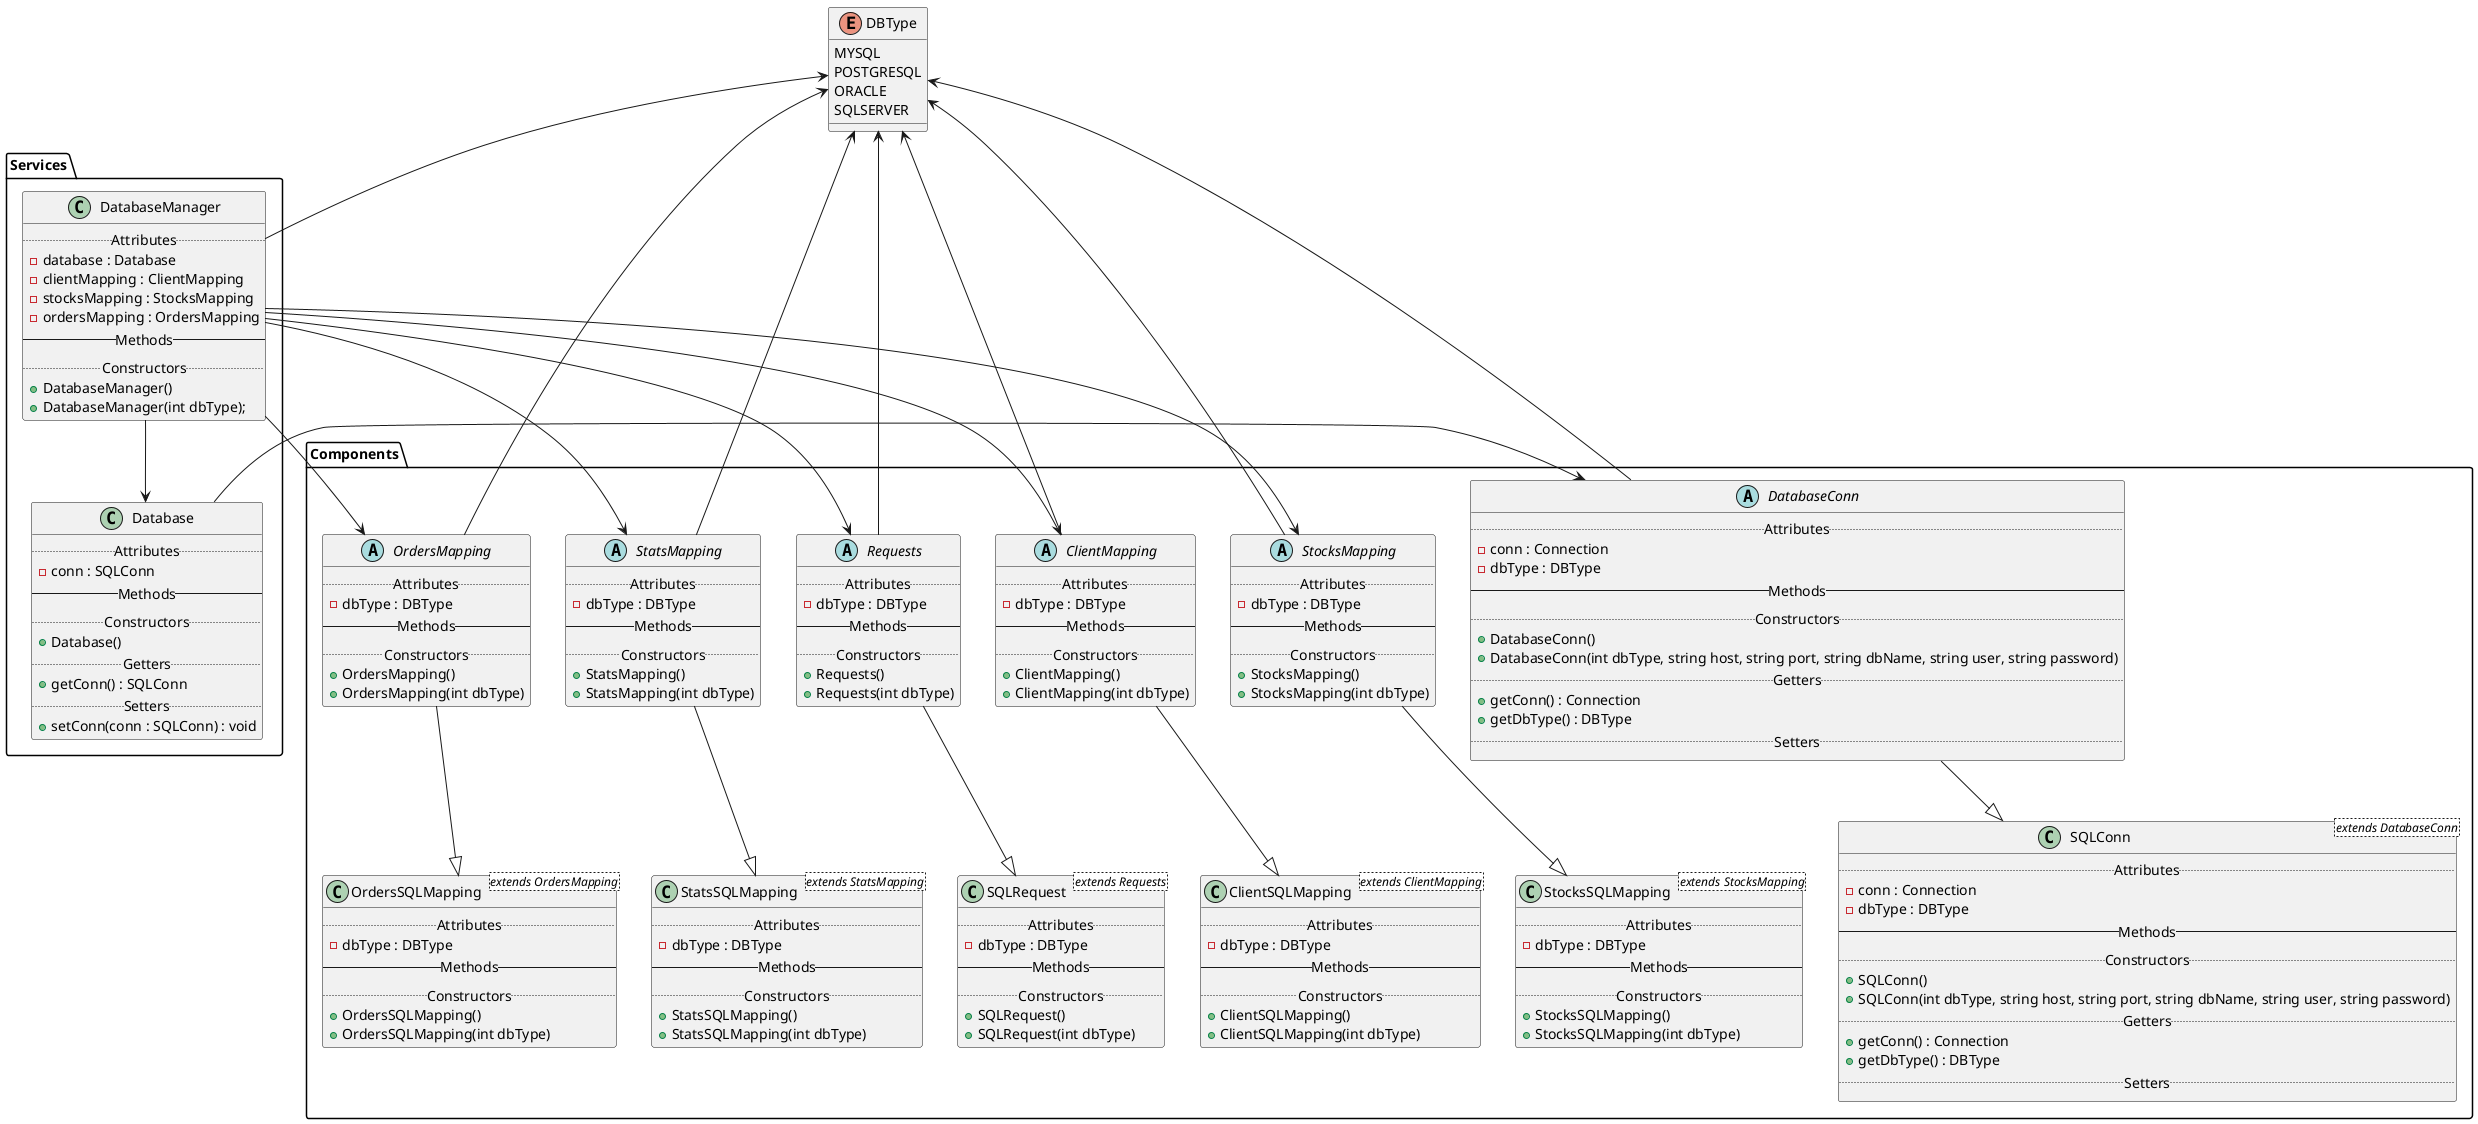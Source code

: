 @startuml
set namespaceSeparator ::

enum DBType {
    MYSQL
    POSTGRESQL
    ORACLE
    SQLSERVER
}

class Services::DatabaseManager {
    ..Attributes..
    - database : Database
    - clientMapping : ClientMapping
    - stocksMapping : StocksMapping
    - ordersMapping : OrdersMapping
    --Methods--
    ..Constructors..
    +DatabaseManager()
    +DatabaseManager(int dbType);
}

class Services::Database {
    ..Attributes..
    - conn : SQLConn
    --Methods--
    ..Constructors..
    +Database()
    ..Getters..
    +getConn() : SQLConn
    ..Setters..
    +setConn(conn : SQLConn) : void
}

abstract class Components::DatabaseConn {
    ..Attributes..
    - conn : Connection
    - dbType : DBType
    --Methods--
    ..Constructors..
    +DatabaseConn()
    +DatabaseConn(int dbType, string host, string port, string dbName, string user, string password)
    ..Getters..
    +getConn() : Connection
    +getDbType() : DBType
    ..Setters..
}

abstract class Components::ClientMapping {
    ..Attributes..
    - dbType : DBType
    --Methods--
    ..Constructors..
    +ClientMapping()
    +ClientMapping(int dbType)
}

abstract class Components::StocksMapping {
    ..Attributes..
    - dbType : DBType
    --Methods--
    ..Constructors..
    +StocksMapping()
    +StocksMapping(int dbType)
}

abstract class Components::OrdersMapping {
    ..Attributes..
    - dbType : DBType
    --Methods--
    ..Constructors..
    +OrdersMapping()
    +OrdersMapping(int dbType)
}

abstract class Components::StatsMapping {
    ..Attributes..
    - dbType : DBType
    --Methods--
    ..Constructors..
    +StatsMapping()
    +StatsMapping(int dbType)
}

abstract class Components::Requests {
    ..Attributes..
    - dbType : DBType
    --Methods--
    ..Constructors..
    +Requests()
    +Requests(int dbType)
}

class Components::SQLConn<extends DatabaseConn> {
    ..Attributes..
    - conn : Connection
    - dbType : DBType
    --Methods--
    ..Constructors..
    +SQLConn()
    +SQLConn(int dbType, string host, string port, string dbName, string user, string password)
    ..Getters..
    +getConn() : Connection
    +getDbType() : DBType
    ..Setters..
}

class Components::SQLRequest<extends Requests> {
    ..Attributes..
    - dbType : DBType
    --Methods--
    ..Constructors..
    +SQLRequest()
    +SQLRequest(int dbType)
}

class Components::ClientSQLMapping<extends ClientMapping> {
    ..Attributes..
    - dbType : DBType
    --Methods--
    ..Constructors..
    +ClientSQLMapping()
    +ClientSQLMapping(int dbType)
}

class Components::StocksSQLMapping<extends StocksMapping> {
    ..Attributes..
    - dbType : DBType
    --Methods--
    ..Constructors..
    +StocksSQLMapping()
    +StocksSQLMapping(int dbType)
}

class Components::OrdersSQLMapping<extends OrdersMapping> {
    ..Attributes..
    - dbType : DBType
    --Methods--
    ..Constructors..
    +OrdersSQLMapping()
    +OrdersSQLMapping(int dbType)
}

class Components::StatsSQLMapping<extends StatsMapping> {
    ..Attributes..
    - dbType : DBType
    --Methods--
    ..Constructors..
    +StatsSQLMapping()
    +StatsSQLMapping(int dbType)
}

Services::DatabaseManager --> Services::Database
Services::DatabaseManager --> Components::ClientMapping
Services::DatabaseManager --> Components::StocksMapping
Services::DatabaseManager --> Components::OrdersMapping
Services::DatabaseManager --> Components::StatsMapping
Services::DatabaseManager --> Components::Requests

Services::Database --> Components::DatabaseConn

Components::DatabaseConn --|> Components::SQLConn
Components::Requests --|> Components::SQLRequest
Components::ClientMapping --|> Components::ClientSQLMapping
Components::StocksMapping --|> Components::StocksSQLMapping
Components::OrdersMapping --|> Components::OrdersSQLMapping
Components::StatsMapping --|> Components::StatsSQLMapping

DBType <-- Services::DatabaseManager
DBType <-- Components::DatabaseConn
DBType <-- Components::ClientMapping
DBType <-- Components::StocksMapping
DBType <-- Components::OrdersMapping
DBType <-- Components::StatsMapping
DBType <-- Components::Requests


@enduml